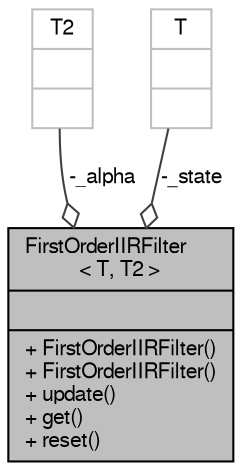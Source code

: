 digraph "FirstOrderIIRFilter&lt; T, T2 &gt;"
{
  edge [fontname="FreeSans",fontsize="10",labelfontname="FreeSans",labelfontsize="10"];
  node [fontname="FreeSans",fontsize="10",shape=record];
  Node1 [label="{FirstOrderIIRFilter\l\< T, T2 \>\n||+ FirstOrderIIRFilter()\l+ FirstOrderIIRFilter()\l+ update()\l+ get()\l+ reset()\l}",height=0.2,width=0.4,color="black", fillcolor="grey75", style="filled", fontcolor="black"];
  Node2 -> Node1 [color="grey25",fontsize="10",style="solid",label=" -_alpha" ,arrowhead="odiamond",fontname="FreeSans"];
  Node2 [label="{T2\n||}",height=0.2,width=0.4,color="grey75", fillcolor="white", style="filled"];
  Node3 -> Node1 [color="grey25",fontsize="10",style="solid",label=" -_state" ,arrowhead="odiamond",fontname="FreeSans"];
  Node3 [label="{T\n||}",height=0.2,width=0.4,color="grey75", fillcolor="white", style="filled"];
}
